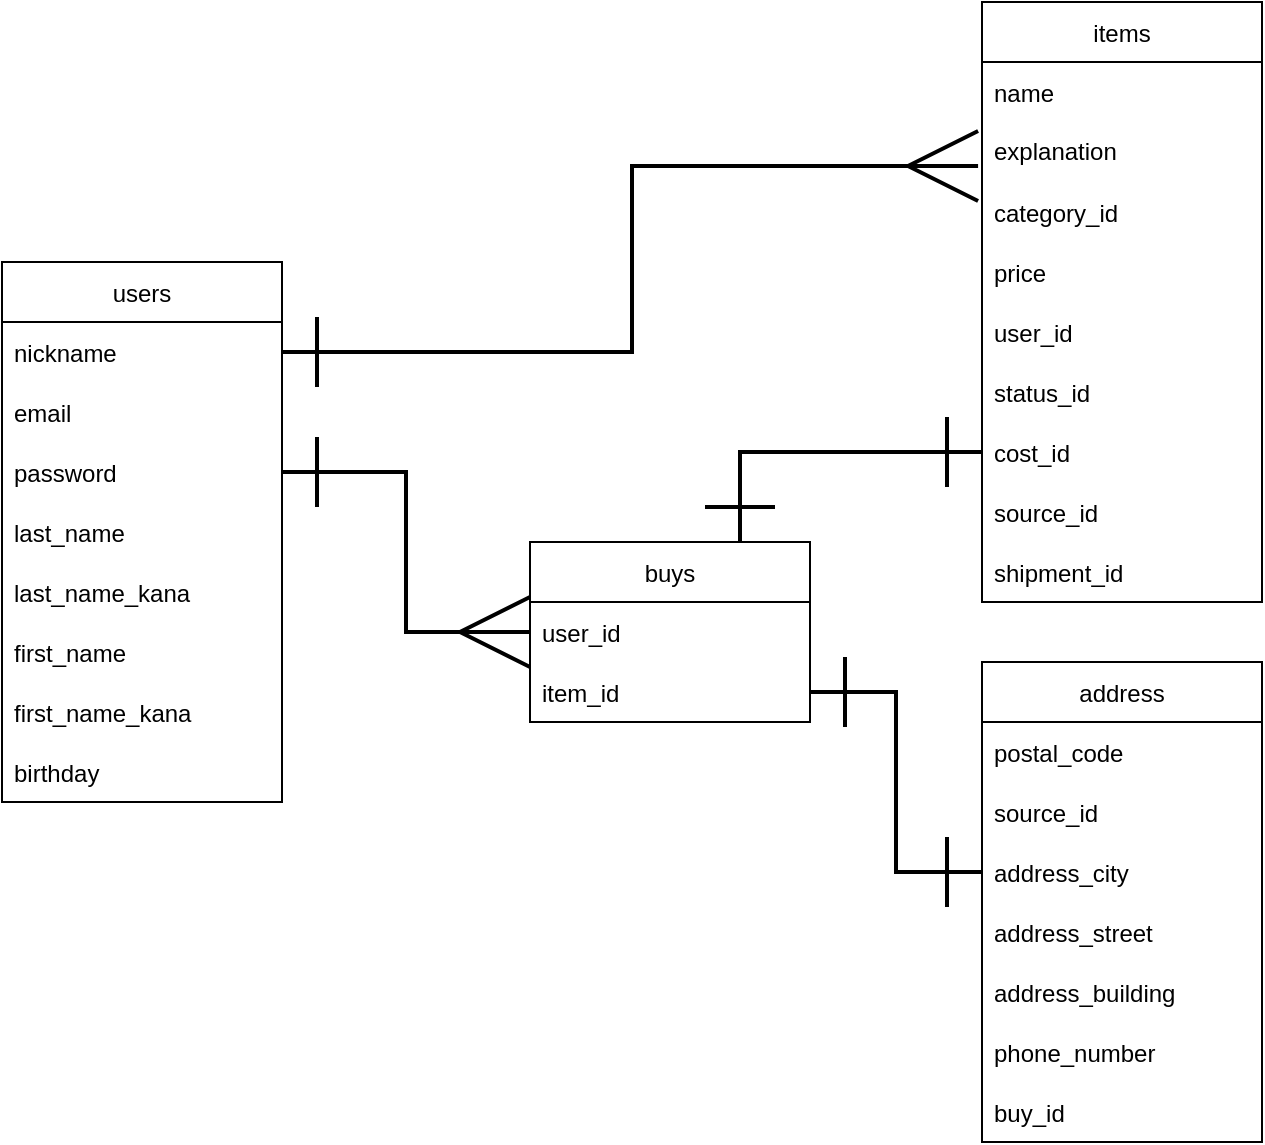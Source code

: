 <mxfile>
    <diagram id="zPR4BrL0q7kms7tyYEEn" name="ページ1">
        <mxGraphModel dx="800" dy="628" grid="1" gridSize="10" guides="1" tooltips="1" connect="1" arrows="1" fold="1" page="1" pageScale="1" pageWidth="827" pageHeight="1169" math="0" shadow="0">
            <root>
                <mxCell id="0"/>
                <mxCell id="1" parent="0"/>
                <mxCell id="5" value="users" style="swimlane;fontStyle=0;childLayout=stackLayout;horizontal=1;startSize=30;horizontalStack=0;resizeParent=1;resizeParentMax=0;resizeLast=0;collapsible=1;marginBottom=0;" vertex="1" parent="1">
                    <mxGeometry x="10" y="140" width="140" height="270" as="geometry"/>
                </mxCell>
                <mxCell id="6" value="nickname   " style="text;strokeColor=none;fillColor=none;align=left;verticalAlign=middle;spacingLeft=4;spacingRight=4;overflow=hidden;points=[[0,0.5],[1,0.5]];portConstraint=eastwest;rotatable=0;" vertex="1" parent="5">
                    <mxGeometry y="30" width="140" height="30" as="geometry"/>
                </mxCell>
                <mxCell id="7" value="email    " style="text;strokeColor=none;fillColor=none;align=left;verticalAlign=middle;spacingLeft=4;spacingRight=4;overflow=hidden;points=[[0,0.5],[1,0.5]];portConstraint=eastwest;rotatable=0;" vertex="1" parent="5">
                    <mxGeometry y="60" width="140" height="30" as="geometry"/>
                </mxCell>
                <mxCell id="17" value="password" style="text;strokeColor=none;fillColor=none;align=left;verticalAlign=middle;spacingLeft=4;spacingRight=4;overflow=hidden;points=[[0,0.5],[1,0.5]];portConstraint=eastwest;rotatable=0;" vertex="1" parent="5">
                    <mxGeometry y="90" width="140" height="30" as="geometry"/>
                </mxCell>
                <mxCell id="16" value="last_name" style="text;strokeColor=none;fillColor=none;align=left;verticalAlign=middle;spacingLeft=4;spacingRight=4;overflow=hidden;points=[[0,0.5],[1,0.5]];portConstraint=eastwest;rotatable=0;" vertex="1" parent="5">
                    <mxGeometry y="120" width="140" height="30" as="geometry"/>
                </mxCell>
                <mxCell id="78" value="last_name_kana" style="text;strokeColor=none;fillColor=none;align=left;verticalAlign=middle;spacingLeft=4;spacingRight=4;overflow=hidden;points=[[0,0.5],[1,0.5]];portConstraint=eastwest;rotatable=0;" vertex="1" parent="5">
                    <mxGeometry y="150" width="140" height="30" as="geometry"/>
                </mxCell>
                <mxCell id="18" value="first_name" style="text;strokeColor=none;fillColor=none;align=left;verticalAlign=middle;spacingLeft=4;spacingRight=4;overflow=hidden;points=[[0,0.5],[1,0.5]];portConstraint=eastwest;rotatable=0;" vertex="1" parent="5">
                    <mxGeometry y="180" width="140" height="30" as="geometry"/>
                </mxCell>
                <mxCell id="77" value="first_name_kana" style="text;strokeColor=none;fillColor=none;align=left;verticalAlign=middle;spacingLeft=4;spacingRight=4;overflow=hidden;points=[[0,0.5],[1,0.5]];portConstraint=eastwest;rotatable=0;" vertex="1" parent="5">
                    <mxGeometry y="210" width="140" height="30" as="geometry"/>
                </mxCell>
                <mxCell id="15" value="birthday" style="text;strokeColor=none;fillColor=none;align=left;verticalAlign=middle;spacingLeft=4;spacingRight=4;overflow=hidden;points=[[0,0.5],[1,0.5]];portConstraint=eastwest;rotatable=0;" vertex="1" parent="5">
                    <mxGeometry y="240" width="140" height="30" as="geometry"/>
                </mxCell>
                <mxCell id="19" value="items" style="swimlane;fontStyle=0;childLayout=stackLayout;horizontal=1;startSize=30;horizontalStack=0;resizeParent=1;resizeParentMax=0;resizeLast=0;collapsible=1;marginBottom=0;" vertex="1" parent="1">
                    <mxGeometry x="500" y="10" width="140" height="300" as="geometry"/>
                </mxCell>
                <mxCell id="76" value="name" style="text;strokeColor=none;fillColor=none;align=left;verticalAlign=middle;spacingLeft=4;spacingRight=4;overflow=hidden;points=[[0,0.5],[1,0.5]];portConstraint=eastwest;rotatable=0;" vertex="1" parent="19">
                    <mxGeometry y="30" width="140" height="30" as="geometry"/>
                </mxCell>
                <mxCell id="20" value="explanation" style="text;strokeColor=none;fillColor=none;align=left;verticalAlign=middle;spacingLeft=4;spacingRight=4;overflow=hidden;points=[[0,0.5],[1,0.5]];portConstraint=eastwest;rotatable=0;whiteSpace=wrap;" vertex="1" parent="19">
                    <mxGeometry y="60" width="140" height="30" as="geometry"/>
                </mxCell>
                <mxCell id="21" value="category_id" style="text;strokeColor=none;fillColor=none;align=left;verticalAlign=middle;spacingLeft=4;spacingRight=4;overflow=hidden;points=[[0,0.5],[1,0.5]];portConstraint=eastwest;rotatable=0;" vertex="1" parent="19">
                    <mxGeometry y="90" width="140" height="30" as="geometry"/>
                </mxCell>
                <mxCell id="23" value="price" style="text;strokeColor=none;fillColor=none;align=left;verticalAlign=middle;spacingLeft=4;spacingRight=4;overflow=hidden;points=[[0,0.5],[1,0.5]];portConstraint=eastwest;rotatable=0;" vertex="1" parent="19">
                    <mxGeometry y="120" width="140" height="30" as="geometry"/>
                </mxCell>
                <mxCell id="27" value="user_id" style="text;strokeColor=none;fillColor=none;align=left;verticalAlign=middle;spacingLeft=4;spacingRight=4;overflow=hidden;points=[[0,0.5],[1,0.5]];portConstraint=eastwest;rotatable=0;" vertex="1" parent="19">
                    <mxGeometry y="150" width="140" height="30" as="geometry"/>
                </mxCell>
                <mxCell id="28" value="status_id" style="text;strokeColor=none;fillColor=none;align=left;verticalAlign=middle;spacingLeft=4;spacingRight=4;overflow=hidden;points=[[0,0.5],[1,0.5]];portConstraint=eastwest;rotatable=0;" vertex="1" parent="19">
                    <mxGeometry y="180" width="140" height="30" as="geometry"/>
                </mxCell>
                <mxCell id="29" value="cost_id" style="text;strokeColor=none;fillColor=none;align=left;verticalAlign=middle;spacingLeft=4;spacingRight=4;overflow=hidden;points=[[0,0.5],[1,0.5]];portConstraint=eastwest;rotatable=0;" vertex="1" parent="19">
                    <mxGeometry y="210" width="140" height="30" as="geometry"/>
                </mxCell>
                <mxCell id="30" value="source_id" style="text;strokeColor=none;fillColor=none;align=left;verticalAlign=middle;spacingLeft=4;spacingRight=4;overflow=hidden;points=[[0,0.5],[1,0.5]];portConstraint=eastwest;rotatable=0;" vertex="1" parent="19">
                    <mxGeometry y="240" width="140" height="30" as="geometry"/>
                </mxCell>
                <mxCell id="26" value="shipment_id" style="text;strokeColor=none;fillColor=none;align=left;verticalAlign=middle;spacingLeft=4;spacingRight=4;overflow=hidden;points=[[0,0.5],[1,0.5]];portConstraint=eastwest;rotatable=0;" vertex="1" parent="19">
                    <mxGeometry y="270" width="140" height="30" as="geometry"/>
                </mxCell>
                <mxCell id="31" value="address" style="swimlane;fontStyle=0;childLayout=stackLayout;horizontal=1;startSize=30;horizontalStack=0;resizeParent=1;resizeParentMax=0;resizeLast=0;collapsible=1;marginBottom=0;" vertex="1" parent="1">
                    <mxGeometry x="500" y="340" width="140" height="240" as="geometry"/>
                </mxCell>
                <mxCell id="36" value="postal_code" style="text;strokeColor=none;fillColor=none;align=left;verticalAlign=middle;spacingLeft=4;spacingRight=4;overflow=hidden;points=[[0,0.5],[1,0.5]];portConstraint=eastwest;rotatable=0;" vertex="1" parent="31">
                    <mxGeometry y="30" width="140" height="30" as="geometry"/>
                </mxCell>
                <mxCell id="37" value="source_id" style="text;strokeColor=none;fillColor=none;align=left;verticalAlign=middle;spacingLeft=4;spacingRight=4;overflow=hidden;points=[[0,0.5],[1,0.5]];portConstraint=eastwest;rotatable=0;" vertex="1" parent="31">
                    <mxGeometry y="60" width="140" height="30" as="geometry"/>
                </mxCell>
                <mxCell id="39" value="address_city" style="text;strokeColor=none;fillColor=none;align=left;verticalAlign=middle;spacingLeft=4;spacingRight=4;overflow=hidden;points=[[0,0.5],[1,0.5]];portConstraint=eastwest;rotatable=0;" vertex="1" parent="31">
                    <mxGeometry y="90" width="140" height="30" as="geometry"/>
                </mxCell>
                <mxCell id="38" value="address_street" style="text;strokeColor=none;fillColor=none;align=left;verticalAlign=middle;spacingLeft=4;spacingRight=4;overflow=hidden;points=[[0,0.5],[1,0.5]];portConstraint=eastwest;rotatable=0;" vertex="1" parent="31">
                    <mxGeometry y="120" width="140" height="30" as="geometry"/>
                </mxCell>
                <mxCell id="40" value="address_building" style="text;strokeColor=none;fillColor=none;align=left;verticalAlign=middle;spacingLeft=4;spacingRight=4;overflow=hidden;points=[[0,0.5],[1,0.5]];portConstraint=eastwest;rotatable=0;" vertex="1" parent="31">
                    <mxGeometry y="150" width="140" height="30" as="geometry"/>
                </mxCell>
                <mxCell id="34" value="phone_number" style="text;strokeColor=none;fillColor=none;align=left;verticalAlign=middle;spacingLeft=4;spacingRight=4;overflow=hidden;points=[[0,0.5],[1,0.5]];portConstraint=eastwest;rotatable=0;" vertex="1" parent="31">
                    <mxGeometry y="180" width="140" height="30" as="geometry"/>
                </mxCell>
                <mxCell id="65" value="buy_id" style="text;strokeColor=none;fillColor=none;align=left;verticalAlign=middle;spacingLeft=4;spacingRight=4;overflow=hidden;points=[[0,0.5],[1,0.5]];portConstraint=eastwest;rotatable=0;" vertex="1" parent="31">
                    <mxGeometry y="210" width="140" height="30" as="geometry"/>
                </mxCell>
                <mxCell id="55" style="edgeStyle=orthogonalEdgeStyle;rounded=0;jumpStyle=none;jumpSize=10;html=1;exitX=1;exitY=0.5;exitDx=0;exitDy=0;entryX=-0.014;entryY=0.733;entryDx=0;entryDy=0;entryPerimeter=0;startArrow=ERone;startFill=0;endArrow=ERmany;endFill=0;startSize=32;endSize=32;sourcePerimeterSpacing=6;targetPerimeterSpacing=5;strokeColor=default;strokeWidth=2;" edge="1" parent="1" source="6" target="20">
                    <mxGeometry relative="1" as="geometry"/>
                </mxCell>
                <mxCell id="66" value="buys" style="swimlane;fontStyle=0;childLayout=stackLayout;horizontal=1;startSize=30;horizontalStack=0;resizeParent=1;resizeParentMax=0;resizeLast=0;collapsible=1;marginBottom=0;" vertex="1" parent="1">
                    <mxGeometry x="274" y="280" width="140" height="90" as="geometry"/>
                </mxCell>
                <mxCell id="67" value="user_id   " style="text;strokeColor=none;fillColor=none;align=left;verticalAlign=middle;spacingLeft=4;spacingRight=4;overflow=hidden;points=[[0,0.5],[1,0.5]];portConstraint=eastwest;rotatable=0;" vertex="1" parent="66">
                    <mxGeometry y="30" width="140" height="30" as="geometry"/>
                </mxCell>
                <mxCell id="68" value="item_id" style="text;strokeColor=none;fillColor=none;align=left;verticalAlign=middle;spacingLeft=4;spacingRight=4;overflow=hidden;points=[[0,0.5],[1,0.5]];portConstraint=eastwest;rotatable=0;" vertex="1" parent="66">
                    <mxGeometry y="60" width="140" height="30" as="geometry"/>
                </mxCell>
                <mxCell id="70" style="edgeStyle=orthogonalEdgeStyle;rounded=0;jumpStyle=none;jumpSize=10;html=1;exitX=0;exitY=0.5;exitDx=0;exitDy=0;entryX=0.75;entryY=0;entryDx=0;entryDy=0;startArrow=ERone;startFill=0;endArrow=ERone;endFill=0;startSize=32;endSize=32;sourcePerimeterSpacing=6;targetPerimeterSpacing=5;strokeColor=default;strokeWidth=2;" edge="1" parent="1" source="29" target="66">
                    <mxGeometry relative="1" as="geometry"/>
                </mxCell>
                <mxCell id="71" style="edgeStyle=orthogonalEdgeStyle;rounded=0;jumpStyle=none;jumpSize=10;html=1;exitX=1;exitY=0.5;exitDx=0;exitDy=0;entryX=0;entryY=0.5;entryDx=0;entryDy=0;startArrow=ERone;startFill=0;endArrow=ERone;endFill=0;startSize=32;endSize=32;sourcePerimeterSpacing=6;targetPerimeterSpacing=5;strokeColor=default;strokeWidth=2;" edge="1" parent="1" source="68" target="39">
                    <mxGeometry relative="1" as="geometry"/>
                </mxCell>
                <mxCell id="75" style="edgeStyle=orthogonalEdgeStyle;rounded=0;jumpStyle=none;jumpSize=10;html=1;exitX=1;exitY=0.5;exitDx=0;exitDy=0;entryX=0;entryY=0.5;entryDx=0;entryDy=0;startArrow=ERone;startFill=0;endArrow=ERmany;endFill=0;startSize=32;endSize=32;sourcePerimeterSpacing=6;targetPerimeterSpacing=5;strokeColor=default;strokeWidth=2;" edge="1" parent="1" source="17" target="67">
                    <mxGeometry relative="1" as="geometry"/>
                </mxCell>
            </root>
        </mxGraphModel>
    </diagram>
</mxfile>